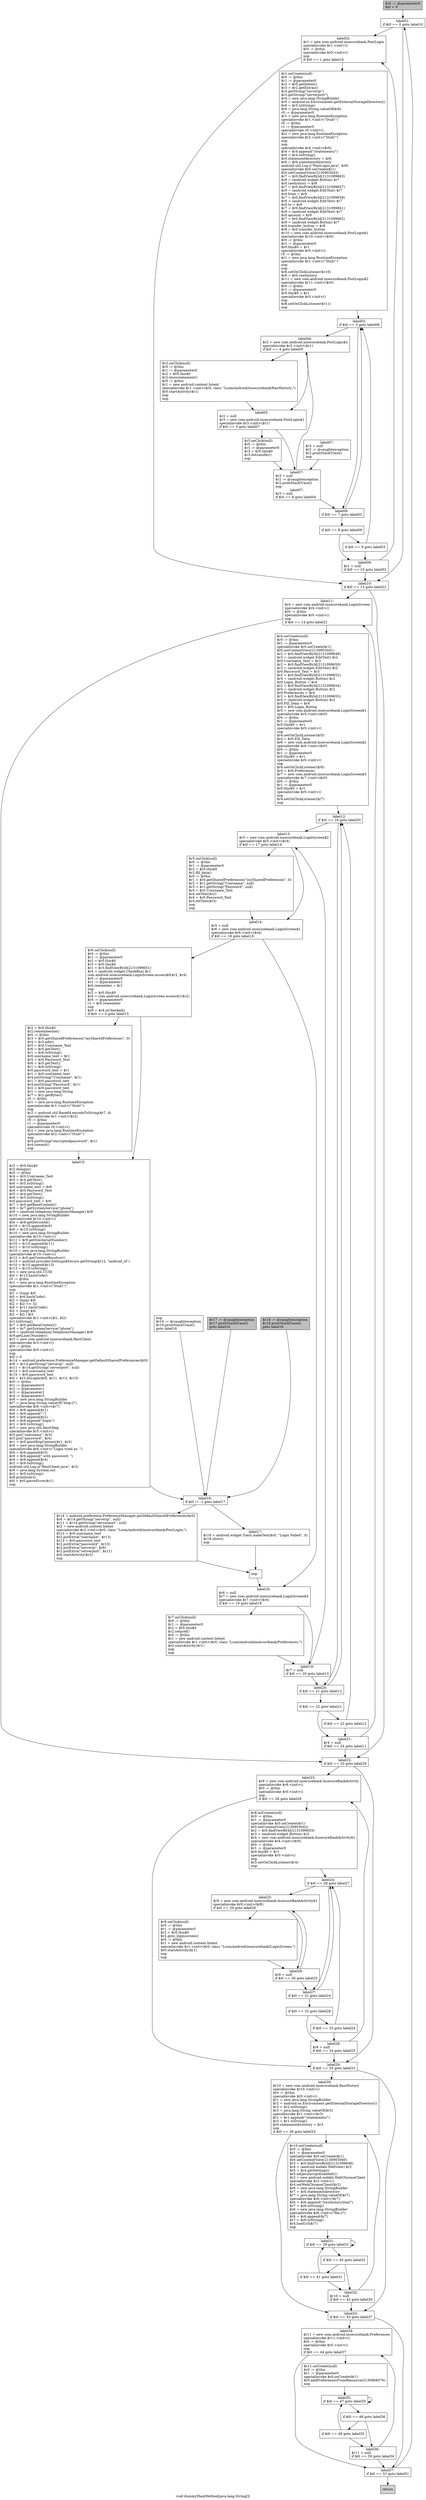 digraph "void dummyMainMethod(java.lang.String[])" {
    label="void dummyMainMethod(java.lang.String[])";
    node [shape=box];
    "0" [style=filled,fillcolor=gray,label="$r0 := @parameter0\l$i0 = 0\l",];
    "1" [label="label01:\nif $i0 == 0 goto label10\l",];
    "0"->"1";
    "2" [label="label02:\n$r1 = new com.android.insecurebank.PostLogin\lspecialinvoke $r1.<init>()\l$r0 := @this\lspecialinvoke $r0.<init>()\lnop\lif $i0 == 1 goto label10\l",];
    "1"->"2";
    "15" [label="label10:\nif $i0 == 13 goto label22\l",];
    "1"->"15";
    "3" [label="$r1.onCreate(null)\l$r0 := @this\l$r1 := @parameter0\l$r2 = $r0.getIntent()\l$r3 = $r2.getExtras()\l$r3.getString(\"serverip\")\l$r3.getString(\"serverport\")\l$r4 = new java.lang.StringBuilder\l$r5 = android.os.Environment.getExternalStorageDirectory()\l$r6 = $r5.toString()\l$r6 = java.lang.String.valueOf($r6)\lr0 := @parameter0\l$r1 = new java.lang.RuntimeException\lspecialinvoke $r1.<init>(\"Stub!\")\lr0 := @this\lr1 := @parameter0\lspecialinvoke r0.<init>()\l$r2 = new java.lang.RuntimeException\lspecialinvoke $r2.<init>(\"Stub!\")\lnop\lnop\lspecialinvoke $r4.<init>($r6)\l$r4 = $r4.append(\"/statements/\")\l$r6 = $r4.toString()\l$r0.statementdirectory = $r6\l$r6 = $r0.statementdirectory\landroid.util.Log.i(\"PostLogin.java\", $r6)\lspecialinvoke $r0.onCreate($r1)\l$r0.setContentView(2130903043)\l$r7 = $r0.findViewById(2131099663)\l$r8 = (android.widget.Button) $r7\l$r0.rawhistory = $r8\l$r7 = $r0.findViewById(2131099657)\l$r9 = (android.widget.EditText) $r7\l$r0.from = $r9\l$r7 = $r0.findViewById(2131099659)\l$r9 = (android.widget.EditText) $r7\l$r0.to = $r9\l$r7 = $r0.findViewById(2131099661)\l$r9 = (android.widget.EditText) $r7\l$r0.amount = $r9\l$r7 = $r0.findViewById(2131099662)\l$r8 = (android.widget.Button) $r7\l$r0.transfer_button = $r8\l$r8 = $r0.transfer_button\l$r10 = new com.android.insecurebank.PostLogin$1\lspecialinvoke $r10.<init>($r0)\l$r0 := @this\l$r1 := @parameter0\l$r0.this$0 = $r1\lspecialinvoke $r0.<init>()\lr0 := @this\l$r1 = new java.lang.RuntimeException\lspecialinvoke $r1.<init>(\"Stub!\")\lnop\lnop\l$r8.setOnClickListener($r10)\l$r8 = $r0.rawhistory\l$r11 = new com.android.insecurebank.PostLogin$2\lspecialinvoke $r11.<init>($r0)\l$r0 := @this\l$r1 := @parameter0\l$r0.this$0 = $r1\lspecialinvoke $r0.<init>()\lnop\l$r8.setOnClickListener($r11)\lnop\l",];
    "2"->"3";
    "2"->"15";
    "4" [label="label03:\nif $i0 == 3 goto label08\l",];
    "3"->"4";
    "5" [label="label04:\n$r2 = new com.android.insecurebank.PostLogin$2\lspecialinvoke $r2.<init>($r1)\lif $i0 == 4 goto label05\l",];
    "4"->"5";
    "11" [label="label08:\nif $i0 == 7 goto label03\l",];
    "4"->"11";
    "6" [label="$r2.onClick(null)\l$r0 := @this\l$r1 := @parameter0\l$r2 = $r0.this$0\l$r2.showstatement()\l$r0 := @this\l$r1 = new android.content.Intent\lspecialinvoke $r1.<init>($r0, class \"Lcom/android/insecurebank/RawHistory;\")\l$r0.startActivity($r1)\lnop\lnop\l",];
    "5"->"6";
    "7" [label="label05:\n$r2 = null\l$r3 = new com.android.insecurebank.PostLogin$1\lspecialinvoke $r3.<init>($r1)\lif $i0 == 5 goto label07\l",];
    "5"->"7";
    "6"->"7";
    "8" [label="$r3.onClick(null)\l$r0 := @this\l$r1 := @parameter0\l$r3 = $r0.this$0\l$r3.dotransfer()\lnop\l",];
    "7"->"8";
    "10" [label="label07:\n$r3 = null\l$r2 := @caughtexception\l$r2.printStackTrace()\lnop\llabel07:\n$r3 = null\lif $i0 == 6 goto label04\l",];
    "7"->"10";
    "8"->"10";
    "9" [label="label07:\n$r3 = null\l$r2 := @caughtexception\l$r2.printStackTrace()\lnop\l",];
    "9"->"10";
    "10"->"5";
    "10"->"11";
    "11"->"4";
    "12" [label="if $i0 == 8 goto label09\l",];
    "11"->"12";
    "13" [label="if $i0 == 9 goto label03\l",];
    "12"->"13";
    "14" [label="label09:\n$r1 = null\lif $i0 == 10 goto label02\l",];
    "12"->"14";
    "13"->"4";
    "13"->"14";
    "14"->"2";
    "14"->"15";
    "16" [label="label11:\n$r4 = new com.android.insecurebank.LoginScreen\lspecialinvoke $r4.<init>()\l$r0 := @this\lspecialinvoke $r0.<init>()\lnop\lif $i0 == 14 goto label22\l",];
    "15"->"16";
    "39" [label="label22:\nif $i0 == 25 goto label29\l",];
    "15"->"39";
    "17" [label="$r4.onCreate(null)\l$r0 := @this\l$r1 := @parameter0\lspecialinvoke $r0.onCreate($r1)\l$r0.setContentView(2130903041)\l$r2 = $r0.findViewById(2131099649)\l$r3 = (android.widget.EditText) $r2\l$r0.Username_Text = $r3\l$r2 = $r0.findViewById(2131099650)\l$r3 = (android.widget.EditText) $r2\l$r0.Password_Text = $r3\l$r2 = $r0.findViewById(2131099652)\l$r4 = (android.widget.Button) $r2\l$r0.Login_Button = $r4\l$r2 = $r0.findViewById(2131099654)\l$r4 = (android.widget.Button) $r2\l$r0.Preferences = $r4\l$r2 = $r0.findViewById(2131099653)\l$r4 = (android.widget.Button) $r2\l$r0.Fill_Data = $r4\l$r4 = $r0.Login_Button\l$r5 = new com.android.insecurebank.LoginScreen$1\lspecialinvoke $r5.<init>($r0)\l$r0 := @this\l$r1 := @parameter0\l$r0.this$0 = $r1\lspecialinvoke $r0.<init>()\lnop\l$r4.setOnClickListener($r5)\l$r4 = $r0.Fill_Data\l$r6 = new com.android.insecurebank.LoginScreen$2\lspecialinvoke $r6.<init>($r0)\l$r0 := @this\l$r1 := @parameter0\l$r0.this$0 = $r1\lspecialinvoke $r0.<init>()\lnop\l$r4.setOnClickListener($r6)\l$r4 = $r0.Preferences\l$r7 = new com.android.insecurebank.LoginScreen$3\lspecialinvoke $r7.<init>($r0)\l$r0 := @this\l$r1 := @parameter0\l$r0.this$0 = $r1\lspecialinvoke $r0.<init>()\lnop\l$r4.setOnClickListener($r7)\lnop\l",];
    "16"->"17";
    "16"->"39";
    "18" [label="label12:\nif $i0 == 16 goto label20\l",];
    "17"->"18";
    "19" [label="label13:\n$r5 = new com.android.insecurebank.LoginScreen$2\lspecialinvoke $r5.<init>($r4)\lif $i0 == 17 goto label14\l",];
    "18"->"19";
    "35" [label="label20:\nif $i0 == 21 goto label12\l",];
    "18"->"35";
    "20" [label="$r5.onClick(null)\l$r0 := @this\l$r1 := @parameter0\l$r2 = $r0.this$0\l$r2.fill_data()\l$r0 := @this\l$r1 = $r0.getSharedPreferences(\"mySharedPreferences\", 0)\l$r2 = $r1.getString(\"Username\", null)\l$r3 = $r1.getString(\"Password\", null)\l$r4 = $r0.Username_Text\l$r4.setText($r2)\l$r4 = $r0.Password_Text\l$r4.setText($r3)\lnop\lnop\l",];
    "19"->"20";
    "21" [label="label14:\n$r5 = null\l$r6 = new com.android.insecurebank.LoginScreen$1\lspecialinvoke $r6.<init>($r4)\lif $i0 == 18 goto label18\l",];
    "19"->"21";
    "20"->"21";
    "22" [label="$r6.onClick(null)\l$r0 := @this\l$r1 := @parameter0\l$r2 = $r0.this$0\l$r3 = $r0.this$0\l$r1 = $r3.findViewById(2131099651)\l$r4 = (android.widget.CheckBox) $r1\lcom.android.insecurebank.LoginScreen.access$0($r2, $r4)\l$r0 := @parameter0\l$r1 := @parameter1\l$r0.remember = $r1\lnop\l$r2 = $r0.this$0\l$r4 = com.android.insecurebank.LoginScreen.access$1($r2)\l$r0 := @parameter0\lr1 = $r0.remember\lnop\l$z0 = $r4.isChecked()\lif $z0 == 0 goto label15\l",];
    "21"->"22";
    "32" [label="label18:\n$r6 = null\l$r7 = new com.android.insecurebank.LoginScreen$3\lspecialinvoke $r7.<init>($r4)\lif $i0 == 19 goto label19\l",];
    "21"->"32";
    "23" [label="$r2 = $r0.this$0\l$r2.rememberme()\l$r0 := @this\l$r3 = $r0.getSharedPreferences(\"mySharedPreferences\", 0)\l$r4 = $r3.edit()\l$r5 = $r0.Username_Text\l$r6 = $r5.getText()\l$r1 = $r6.toString()\l$r0.username_text = $r1\l$r5 = $r0.Password_Text\l$r6 = $r5.getText()\l$r1 = $r6.toString()\l$r0.password_text = $r1\l$r1 = $r0.username_text\l$r4.putString(\"Username\", $r1)\l$r1 = $r0.password_text\l$r4.putString(\"Password\", $r1)\l$r2 = $r0.password_text\l$r1 = new java.lang.String\l$r7 = $r2.getBytes()\lr0 := @this\l$r1 = new java.lang.RuntimeException\lspecialinvoke $r1.<init>(\"Stub!\")\lnop\l$r2 = android.util.Base64.encodeToString($r7, 4)\lspecialinvoke $r1.<init>($r2)\lr0 := @this\lr1 := @parameter0\lspecialinvoke r0.<init>()\l$r2 = new java.lang.RuntimeException\lspecialinvoke $r2.<init>(\"Stub!\")\lnop\l$r4.putString(\"encryptedpassword\", $r1)\l$r4.commit()\lnop\l",];
    "22"->"23";
    "24" [label="label15:\n$r2 = $r0.this$0\l$r2.dologin()\l$r0 := @this\l$r4 = $r0.Username_Text\l$r5 = $r4.getText()\l$r6 = $r5.toString()\l$r0.username_text = $r6\l$r4 = $r0.Password_Text\l$r5 = $r4.getText()\l$r6 = $r5.toString()\l$r0.password_text = $r6\l$r7 = $r0.getBaseContext()\l$r8 = $r7.getSystemService(\"phone\")\l$r9 = (android.telephony.TelephonyManager) $r8\l$r10 = new java.lang.StringBuilder\lspecialinvoke $r10.<init>()\l$r6 = $r9.getDeviceId()\l$r10 = $r10.append($r6)\l$r6 = $r10.toString()\l$r10 = new java.lang.StringBuilder\lspecialinvoke $r10.<init>()\l$r11 = $r9.getSimSerialNumber()\l$r10 = $r10.append($r11)\l$r11 = $r10.toString()\l$r10 = new java.lang.StringBuilder\lspecialinvoke $r10.<init>()\l$r12 = $r0.getContentResolver()\l$r13 = android.provider.Settings$Secure.getString($r12, \"android_id\")\l$r10 = $r10.append($r13)\l$r13 = $r10.toString()\l$r1 = new java.util.UUID\l$i0 = $r13.hashCode()\lr0 := @this\l$r1 = new java.lang.RuntimeException\lspecialinvoke $r1.<init>(\"Stub!\")\lnop\l$l1 = (long) $i0\l$i0 = $r6.hashCode()\l$l2 = (long) $i0\l$l2 = $l2 << 32\l$i0 = $r11.hashCode()\l$l3 = (long) $i0\l$l2 = $l2 | $l3\lspecialinvoke $r1.<init>($l1, $l2)\l$r1.toString()\l$r7 = $r0.getBaseContext()\l$r8 = $r7.getSystemService(\"phone\")\l$r9 = (android.telephony.TelephonyManager) $r8\l$r9.getLine1Number()\l$r3 = new com.android.insecurebank.RestClient\lspecialinvoke $r3.<init>()\l$r0 := @this\lspecialinvoke $r0.<init>()\lnop\l$i0 = 0\l$r14 = android.preference.PreferenceManager.getDefaultSharedPreferences($r0)\l$r6 = $r14.getString(\"serverip\", null)\l$r11 = $r14.getString(\"serverport\", null)\l$r13 = $r0.username_text\l$r15 = $r0.password_text\l$i0 = $r3.doLogin($r6, $r11, $r13, $r15)\l$r0 := @this\l$r1 := @parameter0\l$r2 := @parameter1\l$r3 := @parameter2\l$r4 := @parameter3\l$r6 = new java.lang.StringBuilder\l$r7 = java.lang.String.valueOf(\"http://\")\lspecialinvoke $r6.<init>($r7)\l$r6 = $r6.append($r1)\l$r6 = $r6.append(\":\")\l$r6 = $r6.append($r2)\l$r6 = $r6.append(\"/login\")\l$r1 = $r6.toString()\l$r5 = new java.util.HashMap\lspecialinvoke $r5.<init>()\l$r5.put(\"username\", $r3)\l$r5.put(\"password\", $r4)\l$r1 = $r0.postHttpContent($r1, $r5)\l$r6 = new java.lang.StringBuilder\lspecialinvoke $r6.<init>(\"Login tried as: \")\l$r6 = $r6.append($r3)\l$r6 = $r6.append(\" with password: \")\l$r6 = $r6.append($r4)\l$r2 = $r6.toString()\landroid.util.Log.e(\"RestClient.java\", $r2)\l$r8 = java.lang.System.out\l$r2 = $r5.toString()\l$r8.println($r2)\l$i0 = $r0.parseError($r1)\lnop\l",];
    "22"->"24";
    "23"->"24";
    "25" [label="label16:\nif $i0 != -1 goto label17\l",];
    "24"->"25";
    "26" [label="$r14 = android.preference.PreferenceManager.getDefaultSharedPreferences($r0)\l$r6 = $r14.getString(\"serverip\", null)\l$r11 = $r14.getString(\"serverport\", null)\l$r2 = new android.content.Intent\lspecialinvoke $r2.<init>($r0, class \"Lcom/android/insecurebank/PostLogin;\")\l$r13 = $r0.username_text\l$r2.putExtra(\"username\", $r13)\l$r13 = $r0.password_text\l$r2.putExtra(\"password\", $r13)\l$r2.putExtra(\"serverip\", $r6)\l$r2.putExtra(\"serverport\", $r11)\l$r0.startActivity($r2)\lnop\l",];
    "25"->"26";
    "30" [label="label17:\n$r19 = android.widget.Toast.makeText($r0, \"Login Failed\", 0)\l$r19.show()\lnop\l",];
    "25"->"30";
    "31" [label="nop\l",];
    "26"->"31";
    "27" [label="nop\l$r16 := @caughtexception\l$r16.printStackTrace()\lgoto label16\l",];
    "27"->"25";
    "28" [style=filled,fillcolor=gray,label="$r17 := @caughtexception\l$r17.printStackTrace()\lgoto label16\l",];
    "28"->"25";
    "29" [style=filled,fillcolor=gray,label="$r18 := @caughtexception\l$r18.printStackTrace()\lgoto label16\l",];
    "29"->"25";
    "30"->"31";
    "31"->"32";
    "33" [label="$r7.onClick(null)\l$r0 := @this\l$r1 := @parameter0\l$r2 = $r0.this$0\l$r2.setpref()\l$r0 := @this\l$r1 = new android.content.Intent\lspecialinvoke $r1.<init>($r0, class \"Lcom/android/insecurebank/Preferences;\")\l$r0.startActivity($r1)\lnop\lnop\l",];
    "32"->"33";
    "34" [label="label19:\n$r7 = null\lif $i0 == 20 goto label13\l",];
    "32"->"34";
    "33"->"34";
    "34"->"19";
    "34"->"35";
    "35"->"18";
    "36" [label="if $i0 == 22 goto label21\l",];
    "35"->"36";
    "37" [label="if $i0 == 23 goto label12\l",];
    "36"->"37";
    "38" [label="label21:\n$r4 = null\lif $i0 == 24 goto label11\l",];
    "36"->"38";
    "37"->"18";
    "37"->"38";
    "38"->"16";
    "38"->"39";
    "40" [label="label23:\n$r8 = new com.android.insecurebank.InsecureBankActivity\lspecialinvoke $r8.<init>()\l$r0 := @this\lspecialinvoke $r0.<init>()\lnop\lif $i0 == 26 goto label29\l",];
    "39"->"40";
    "50" [label="label29:\nif $i0 == 35 goto label33\l",];
    "39"->"50";
    "41" [label="$r8.onCreate(null)\l$r0 := @this\l$r1 := @parameter0\lspecialinvoke $r0.onCreate($r1)\l$r0.setContentView(2130903042)\l$r2 = $r0.findViewById(2131099655)\l$r3 = (android.widget.Button) $r2\l$r4 = new com.android.insecurebank.InsecureBankActivity$1\lspecialinvoke $r4.<init>($r0)\l$r0 := @this\l$r1 := @parameter0\l$r0.this$0 = $r1\lspecialinvoke $r0.<init>()\lnop\l$r3.setOnClickListener($r4)\lnop\l",];
    "40"->"41";
    "40"->"50";
    "42" [label="label24:\nif $i0 == 28 goto label27\l",];
    "41"->"42";
    "43" [label="label25:\n$r9 = new com.android.insecurebank.InsecureBankActivity$1\lspecialinvoke $r9.<init>($r8)\lif $i0 == 29 goto label26\l",];
    "42"->"43";
    "46" [label="label27:\nif $i0 == 31 goto label24\l",];
    "42"->"46";
    "44" [label="$r9.onClick(null)\l$r0 := @this\l$r1 := @parameter0\l$r2 = $r0.this$0\l$r2.goto_loginscreen()\l$r0 := @this\l$r1 = new android.content.Intent\lspecialinvoke $r1.<init>($r0, class \"Lcom/android/insecurebank/LoginScreen;\")\l$r0.startActivity($r1)\lnop\lnop\l",];
    "43"->"44";
    "45" [label="label26:\n$r9 = null\lif $i0 == 30 goto label25\l",];
    "43"->"45";
    "44"->"45";
    "45"->"43";
    "45"->"46";
    "46"->"42";
    "47" [label="if $i0 == 32 goto label28\l",];
    "46"->"47";
    "48" [label="if $i0 == 33 goto label24\l",];
    "47"->"48";
    "49" [label="label28:\n$r8 = null\lif $i0 == 34 goto label23\l",];
    "47"->"49";
    "48"->"42";
    "48"->"49";
    "49"->"40";
    "49"->"50";
    "51" [label="label30:\n$r10 = new com.android.insecurebank.RawHistory\lspecialinvoke $r10.<init>()\l$r0 := @this\lspecialinvoke $r0.<init>()\l$r1 = new java.lang.StringBuilder\l$r2 = android.os.Environment.getExternalStorageDirectory()\l$r3 = $r2.toString()\l$r3 = java.lang.String.valueOf($r3)\lspecialinvoke $r1.<init>($r3)\l$r1 = $r1.append(\"/statements/\")\l$r3 = $r1.toString()\l$r0.statementdirectory = $r3\lnop\lif $i0 == 36 goto label33\l",];
    "50"->"51";
    "57" [label="label33:\nif $i0 == 43 goto label37\l",];
    "50"->"57";
    "52" [label="$r10.onCreate(null)\l$r0 := @this\l$r1 := @parameter0\lspecialinvoke $r0.onCreate($r1)\l$r0.setContentView(2130903040)\l$r3 = $r0.findViewById(2131099648)\l$r4 = (android.webkit.WebView) $r3\l$r5 = $r4.getSettings()\l$r5.setJavaScriptEnabled(1)\l$r2 = new android.webkit.WebChromeClient\lspecialinvoke $r2.<init>()\l$r4.setWebChromeClient($r2)\l$r6 = new java.lang.StringBuilder\l$r7 = $r0.statementdirectory\l$r7 = java.lang.String.valueOf($r7)\lspecialinvoke $r6.<init>($r7)\l$r6 = $r6.append(\"/rawhistory.html\")\l$r7 = $r6.toString()\l$r6 = new java.lang.StringBuilder\lspecialinvoke $r6.<init>(\"file://\")\l$r6 = $r6.append($r7)\l$r7 = $r6.toString()\l$r4.loadUrl($r7)\lnop\l",];
    "51"->"52";
    "51"->"57";
    "53" [label="label31:\nif $i0 == 39 goto label31\l",];
    "52"->"53";
    "53"->"53";
    "54" [label="if $i0 == 40 goto label32\l",];
    "53"->"54";
    "55" [label="if $i0 == 41 goto label31\l",];
    "54"->"55";
    "56" [label="label32:\n$r10 = null\lif $i0 == 42 goto label30\l",];
    "54"->"56";
    "55"->"53";
    "55"->"56";
    "56"->"51";
    "56"->"57";
    "58" [label="label34:\n$r11 = new com.android.insecurebank.Preferences\lspecialinvoke $r11.<init>()\l$r0 := @this\lspecialinvoke $r0.<init>()\lnop\lif $i0 == 44 goto label37\l",];
    "57"->"58";
    "64" [label="label37:\nif $i0 == 51 goto label01\l",];
    "57"->"64";
    "59" [label="$r11.onCreate(null)\l$r0 := @this\l$r1 := @parameter0\lspecialinvoke $r0.onCreate($r1)\l$r0.addPreferencesFromResource(2130968576)\lnop\l",];
    "58"->"59";
    "58"->"64";
    "60" [label="label35:\nif $i0 == 47 goto label35\l",];
    "59"->"60";
    "60"->"60";
    "61" [label="if $i0 == 48 goto label36\l",];
    "60"->"61";
    "62" [label="if $i0 == 49 goto label35\l",];
    "61"->"62";
    "63" [label="label36:\n$r11 = null\lif $i0 == 50 goto label34\l",];
    "61"->"63";
    "62"->"60";
    "62"->"63";
    "63"->"58";
    "63"->"64";
    "64"->"1";
    "65" [style=filled,fillcolor=lightgray,label="return\l",];
    "64"->"65";
}
